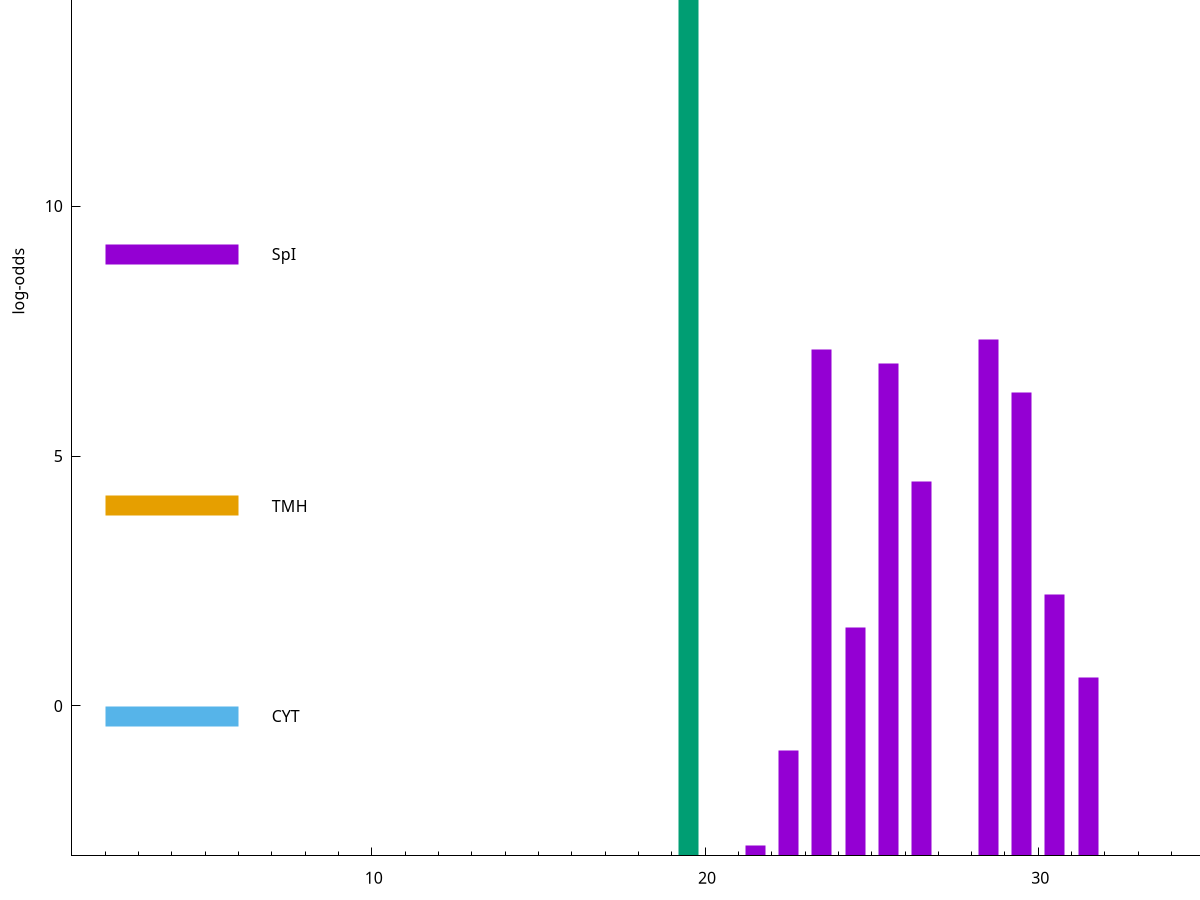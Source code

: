 set title "LipoP predictions for SRR4017929.gff"
set size 2., 1.4
set xrange [1:70] 
set mxtics 10
set yrange [-3:20]
set y2range [0:23]
set ylabel "log-odds"
set term postscript eps color solid "Helvetica" 30
set output "SRR4017929.gff49.eps"
set arrow from 2,17.1763 to 6,17.1763 nohead lt 2 lw 20
set label "SpII" at 7,17.1763
set arrow from 2,9.04025 to 6,9.04025 nohead lt 1 lw 20
set label "SpI" at 7,9.04025
set arrow from 2,4.00116 to 6,4.00116 nohead lt 4 lw 20
set label "TMH" at 7,4.00116
set arrow from 2,-0.200913 to 6,-0.200913 nohead lt 3 lw 20
set label "CYT" at 7,-0.200913
set arrow from 2,17.1763 to 6,17.1763 nohead lt 2 lw 20
set label "SpII" at 7,17.1763
# NOTE: The scores below are the log-odds scores with the threshold
# NOTE: subtracted (a hack to make gnuplot make the histogram all
# NOTE: look nice).
plot "-" axes x1y2 title "" with impulses lt 2 lw 20, "-" axes x1y2 title "" with impulses lt 1 lw 20
19.500000 20.176300
e
28.500000 10.330500
23.500000 10.130830
25.500000 9.851270
29.500000 9.276910
26.500000 7.488580
30.500000 5.225990
24.500000 4.578040
31.500000 3.560166
22.500000 2.108285
21.500000 0.207070
e
exit
